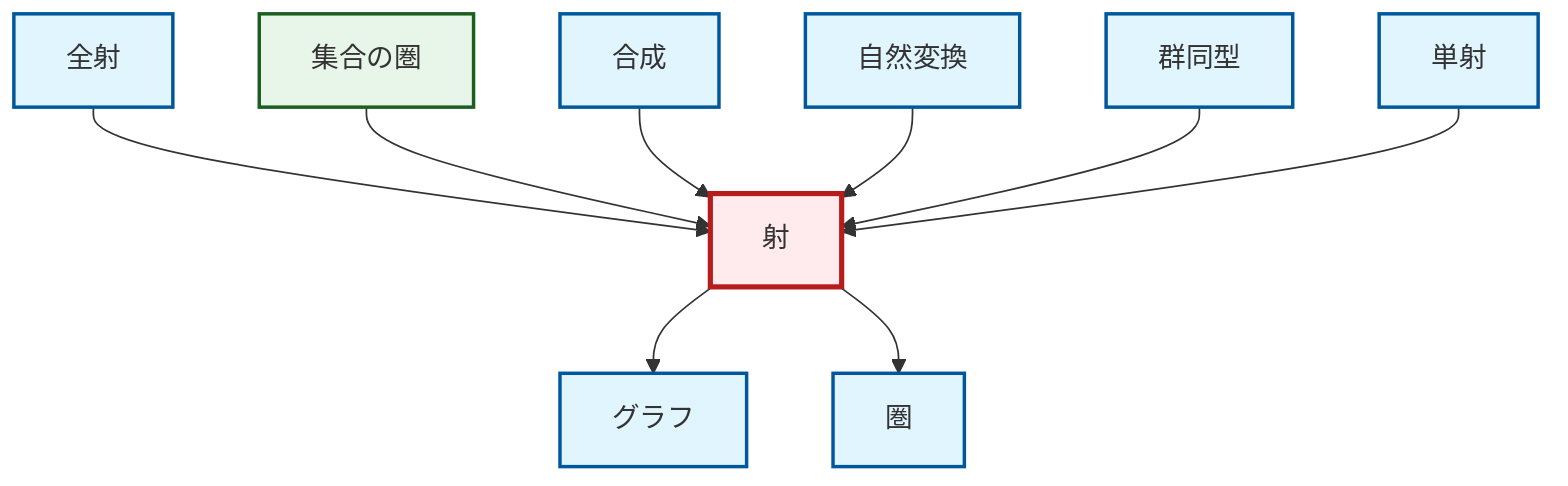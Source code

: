 graph TD
    classDef definition fill:#e1f5fe,stroke:#01579b,stroke-width:2px
    classDef theorem fill:#f3e5f5,stroke:#4a148c,stroke-width:2px
    classDef axiom fill:#fff3e0,stroke:#e65100,stroke-width:2px
    classDef example fill:#e8f5e9,stroke:#1b5e20,stroke-width:2px
    classDef current fill:#ffebee,stroke:#b71c1c,stroke-width:3px
    def-composition["合成"]:::definition
    def-isomorphism["群同型"]:::definition
    def-category["圏"]:::definition
    ex-set-category["集合の圏"]:::example
    def-epimorphism["全射"]:::definition
    def-morphism["射"]:::definition
    def-monomorphism["単射"]:::definition
    def-natural-transformation["自然変換"]:::definition
    def-graph["グラフ"]:::definition
    def-epimorphism --> def-morphism
    def-morphism --> def-graph
    ex-set-category --> def-morphism
    def-composition --> def-morphism
    def-natural-transformation --> def-morphism
    def-isomorphism --> def-morphism
    def-morphism --> def-category
    def-monomorphism --> def-morphism
    class def-morphism current